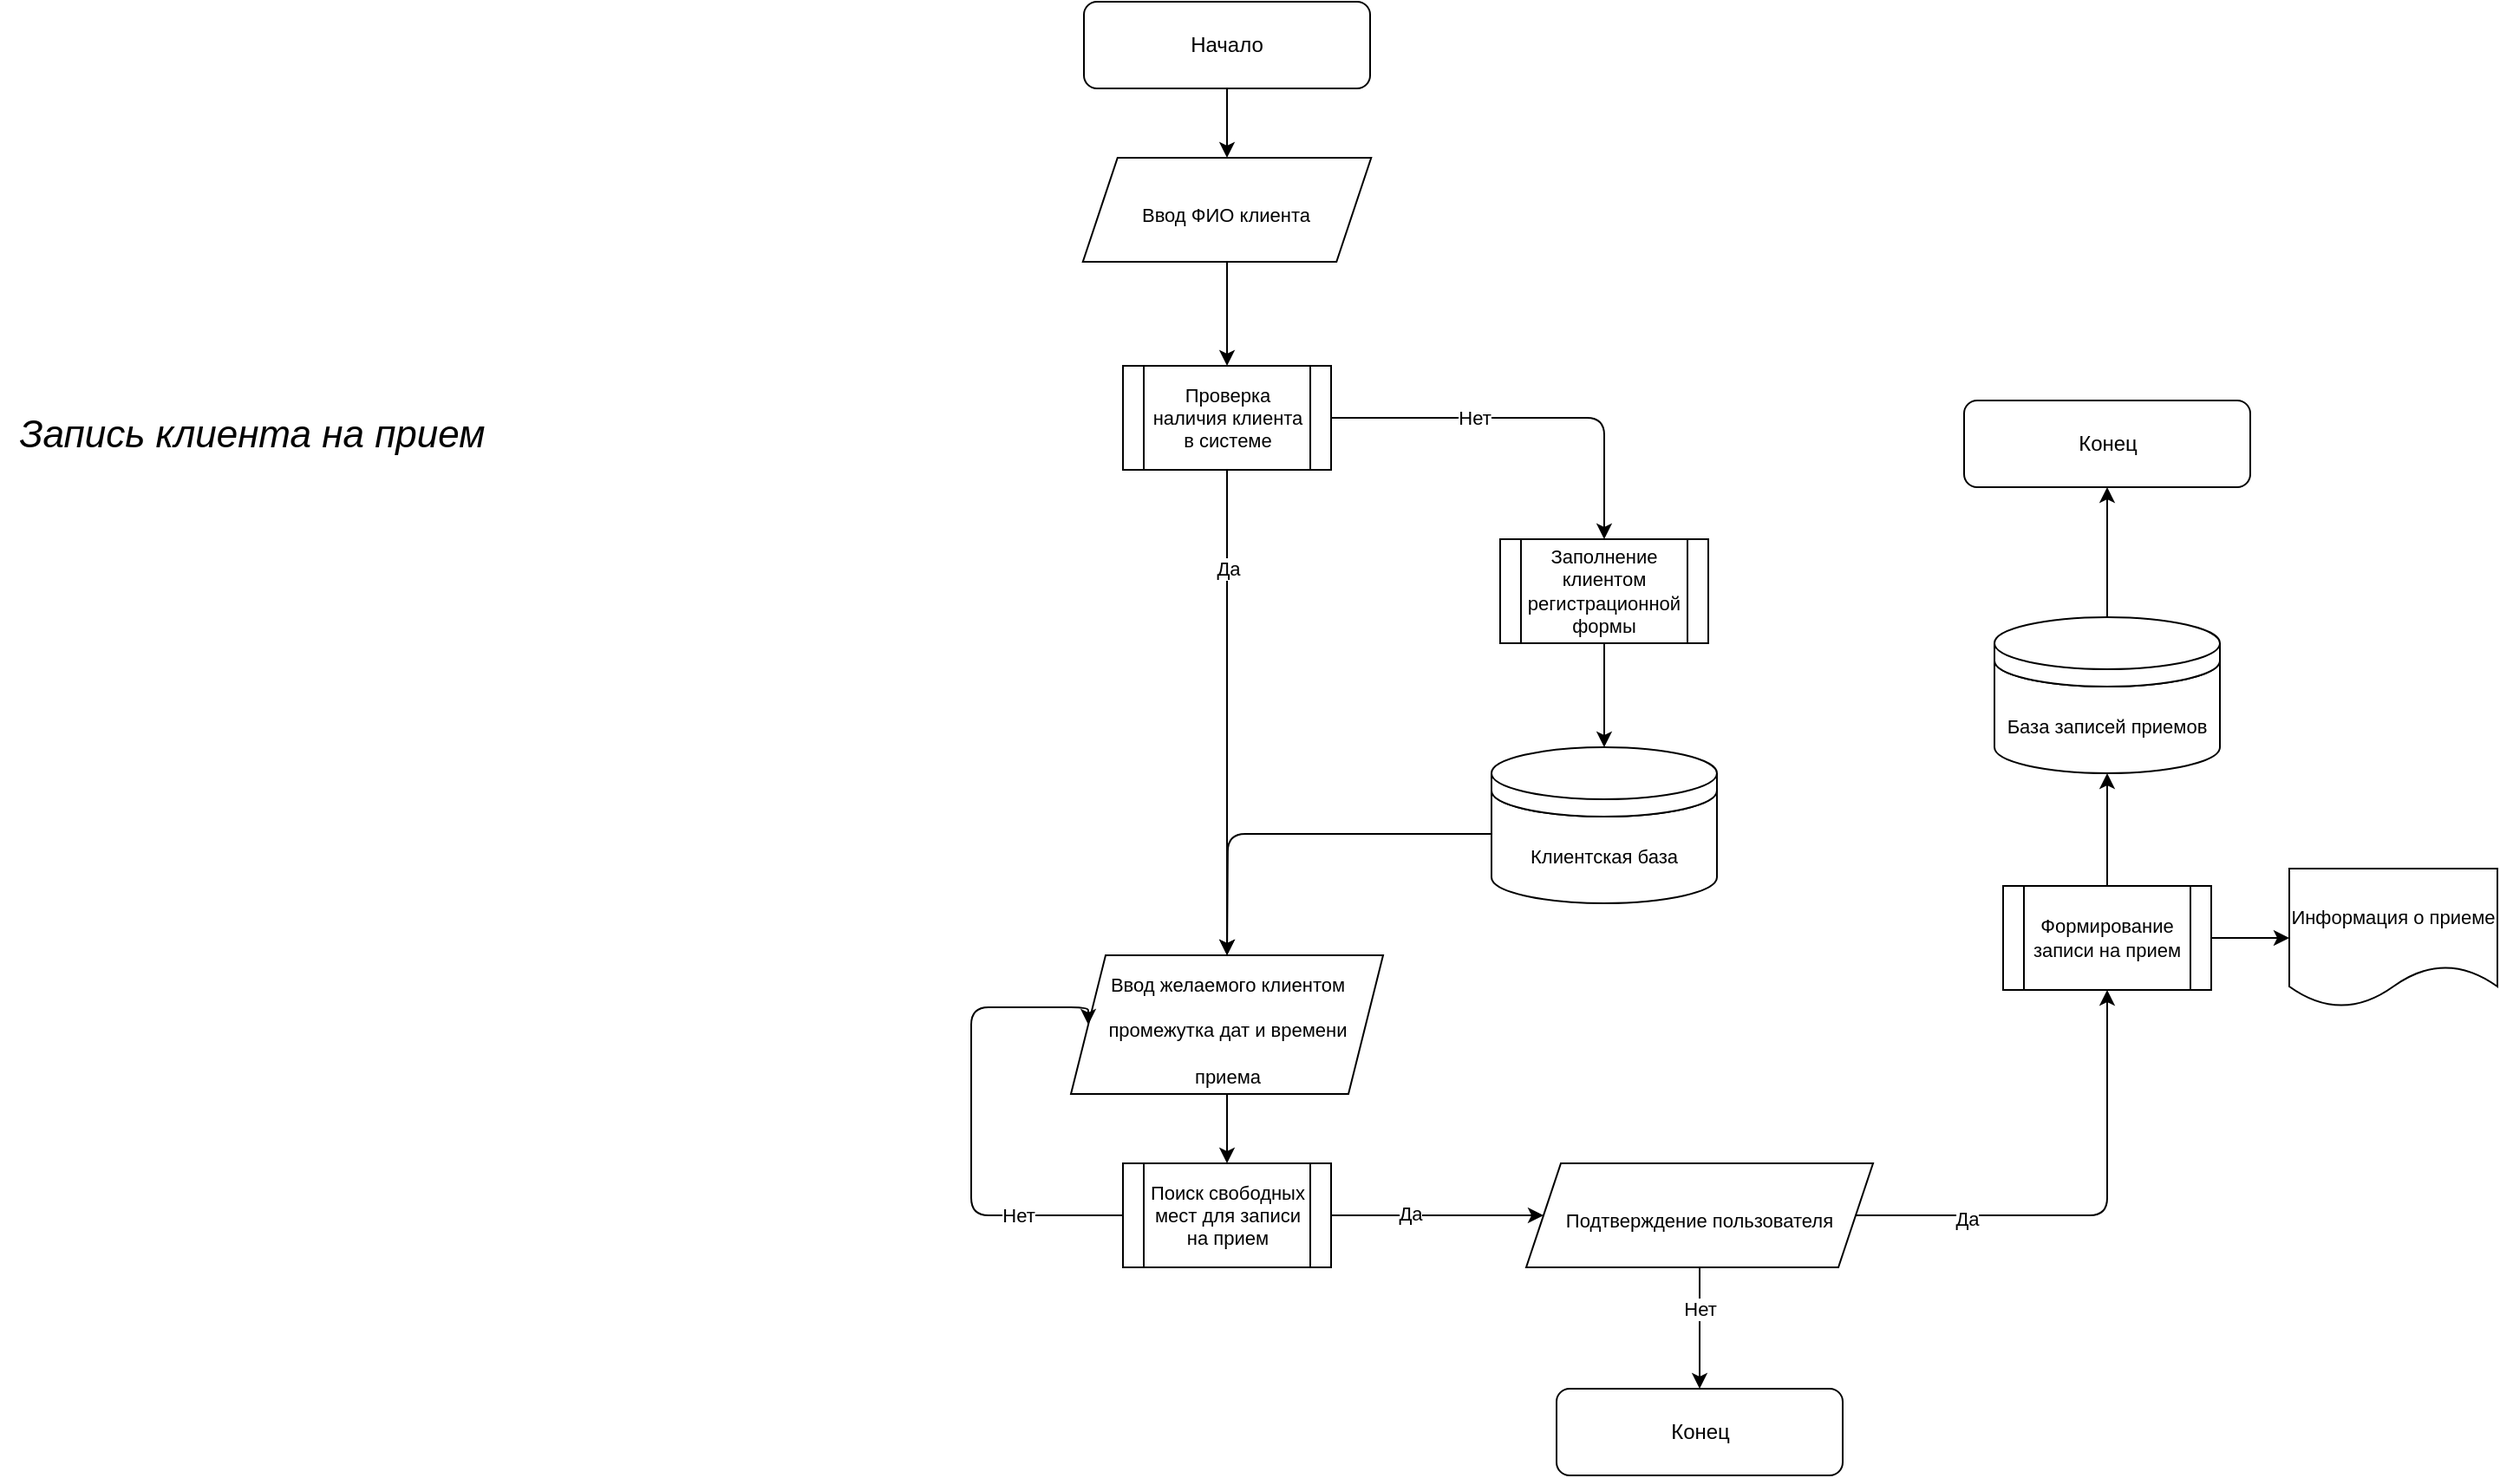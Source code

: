 <mxfile>
    <diagram id="RRAzaoYitpK-9rhb-ZoL" name="Page-1">
        <mxGraphModel dx="1979" dy="937" grid="1" gridSize="10" guides="1" tooltips="1" connect="1" arrows="1" fold="1" page="1" pageScale="1" pageWidth="850" pageHeight="1100" math="0" shadow="0">
            <root>
                <mxCell id="0"/>
                <mxCell id="1" parent="0"/>
                <mxCell id="184" style="edgeStyle=none;html=1;fontSize=11;" edge="1" parent="1" source="180" target="183">
                    <mxGeometry relative="1" as="geometry"/>
                </mxCell>
                <mxCell id="180" value="Начало" style="rounded=1;whiteSpace=wrap;html=1;" vertex="1" parent="1">
                    <mxGeometry x="425" y="150" width="165" height="50" as="geometry"/>
                </mxCell>
                <mxCell id="182" value="&lt;font style=&quot;font-size: 22px;&quot;&gt;&lt;i&gt;Запись клиента на прием&lt;/i&gt;&lt;/font&gt;" style="text;html=1;align=center;verticalAlign=middle;resizable=0;points=[];autosize=1;strokeColor=none;fillColor=none;" vertex="1" parent="1">
                    <mxGeometry x="-200" y="380" width="290" height="40" as="geometry"/>
                </mxCell>
                <mxCell id="186" style="edgeStyle=none;html=1;fontSize=11;" edge="1" parent="1" source="183" target="185">
                    <mxGeometry relative="1" as="geometry"/>
                </mxCell>
                <mxCell id="183" value="&lt;font style=&quot;font-size: 11px;&quot;&gt;Ввод ФИО клиента&lt;/font&gt;" style="shape=parallelogram;perimeter=parallelogramPerimeter;whiteSpace=wrap;html=1;fixedSize=1;fontSize=22;" vertex="1" parent="1">
                    <mxGeometry x="424.38" y="240" width="166.25" height="60" as="geometry"/>
                </mxCell>
                <mxCell id="196" style="edgeStyle=orthogonalEdgeStyle;html=1;fontSize=11;entryX=0.5;entryY=0;entryDx=0;entryDy=0;" edge="1" parent="1" source="185" target="194">
                    <mxGeometry relative="1" as="geometry">
                        <mxPoint x="651.87" y="390.0" as="targetPoint"/>
                    </mxGeometry>
                </mxCell>
                <mxCell id="197" value="Нет" style="edgeLabel;html=1;align=center;verticalAlign=middle;resizable=0;points=[];fontSize=11;" vertex="1" connectable="0" parent="196">
                    <mxGeometry x="0.237" y="-2" relative="1" as="geometry">
                        <mxPoint x="-58" y="-2" as="offset"/>
                    </mxGeometry>
                </mxCell>
                <mxCell id="200" style="edgeStyle=orthogonalEdgeStyle;html=1;fontSize=11;entryX=0.5;entryY=0;entryDx=0;entryDy=0;" edge="1" parent="1" source="185">
                    <mxGeometry relative="1" as="geometry">
                        <mxPoint x="507.51" y="700" as="targetPoint"/>
                        <Array as="points">
                            <mxPoint x="507" y="560"/>
                            <mxPoint x="508" y="720"/>
                        </Array>
                    </mxGeometry>
                </mxCell>
                <mxCell id="213" value="Да" style="edgeLabel;html=1;align=center;verticalAlign=middle;resizable=0;points=[];fontSize=11;" vertex="1" connectable="0" parent="200">
                    <mxGeometry x="-0.592" relative="1" as="geometry">
                        <mxPoint as="offset"/>
                    </mxGeometry>
                </mxCell>
                <mxCell id="185" value="Проверка наличия клиента в системе" style="shape=process;whiteSpace=wrap;html=1;backgroundOutline=1;fontSize=11;" vertex="1" parent="1">
                    <mxGeometry x="447.51" y="360" width="120" height="60" as="geometry"/>
                </mxCell>
                <mxCell id="189" value="" style="group" vertex="1" connectable="0" parent="1">
                    <mxGeometry x="659.99" y="580" width="130" height="90" as="geometry"/>
                </mxCell>
                <mxCell id="188" value="Клиентская база" style="shape=cylinder3;whiteSpace=wrap;html=1;boundedLbl=1;backgroundOutline=1;size=15;fontSize=11;" vertex="1" parent="189">
                    <mxGeometry y="10" width="130" height="80" as="geometry"/>
                </mxCell>
                <mxCell id="187" value="" style="shape=cylinder3;whiteSpace=wrap;html=1;boundedLbl=1;backgroundOutline=1;size=15;fontSize=11;" vertex="1" parent="189">
                    <mxGeometry width="130" height="40" as="geometry"/>
                </mxCell>
                <mxCell id="199" style="edgeStyle=orthogonalEdgeStyle;html=1;entryX=0.5;entryY=0;entryDx=0;entryDy=0;entryPerimeter=0;fontSize=11;" edge="1" parent="1" source="194" target="187">
                    <mxGeometry relative="1" as="geometry"/>
                </mxCell>
                <mxCell id="194" value="Заполнение клиентом регистрационной формы" style="shape=process;whiteSpace=wrap;html=1;backgroundOutline=1;fontSize=11;" vertex="1" parent="1">
                    <mxGeometry x="664.99" y="460" width="120" height="60" as="geometry"/>
                </mxCell>
                <mxCell id="202" style="edgeStyle=orthogonalEdgeStyle;html=1;fontSize=11;entryX=0.5;entryY=0;entryDx=0;entryDy=0;" edge="1" parent="1" source="188">
                    <mxGeometry relative="1" as="geometry">
                        <mxPoint x="507.51" y="700" as="targetPoint"/>
                    </mxGeometry>
                </mxCell>
                <mxCell id="207" style="edgeStyle=orthogonalEdgeStyle;html=1;entryX=0.5;entryY=0;entryDx=0;entryDy=0;fontSize=11;" edge="1" parent="1" source="205" target="206">
                    <mxGeometry relative="1" as="geometry"/>
                </mxCell>
                <mxCell id="205" value="&lt;span style=&quot;font-size: 11px;&quot;&gt;Ввод желаемого клиентом промежутка дат и времени приема&lt;/span&gt;" style="shape=parallelogram;perimeter=parallelogramPerimeter;whiteSpace=wrap;html=1;fixedSize=1;fontSize=22;" vertex="1" parent="1">
                    <mxGeometry x="417.5" y="700" width="180" height="80" as="geometry"/>
                </mxCell>
                <mxCell id="208" style="edgeStyle=orthogonalEdgeStyle;html=1;entryX=0;entryY=0.5;entryDx=0;entryDy=0;fontSize=11;" edge="1" parent="1" source="206" target="205">
                    <mxGeometry relative="1" as="geometry">
                        <Array as="points">
                            <mxPoint x="360" y="850"/>
                            <mxPoint x="360" y="730"/>
                        </Array>
                    </mxGeometry>
                </mxCell>
                <mxCell id="209" value="Нет" style="edgeLabel;html=1;align=center;verticalAlign=middle;resizable=0;points=[];fontSize=11;" vertex="1" connectable="0" parent="208">
                    <mxGeometry x="-0.575" relative="1" as="geometry">
                        <mxPoint as="offset"/>
                    </mxGeometry>
                </mxCell>
                <mxCell id="211" style="edgeStyle=orthogonalEdgeStyle;html=1;fontSize=11;" edge="1" parent="1" source="206">
                    <mxGeometry relative="1" as="geometry">
                        <mxPoint x="690" y="850" as="targetPoint"/>
                    </mxGeometry>
                </mxCell>
                <mxCell id="212" value="Да" style="edgeLabel;html=1;align=center;verticalAlign=middle;resizable=0;points=[];fontSize=11;" vertex="1" connectable="0" parent="211">
                    <mxGeometry x="-0.259" y="1" relative="1" as="geometry">
                        <mxPoint as="offset"/>
                    </mxGeometry>
                </mxCell>
                <mxCell id="206" value="Поиск свободных мест для записи на прием" style="shape=process;whiteSpace=wrap;html=1;backgroundOutline=1;fontSize=11;" vertex="1" parent="1">
                    <mxGeometry x="447.5" y="820" width="120" height="60" as="geometry"/>
                </mxCell>
                <mxCell id="218" style="edgeStyle=orthogonalEdgeStyle;html=1;fontSize=11;" edge="1" parent="1" source="214" target="217">
                    <mxGeometry relative="1" as="geometry"/>
                </mxCell>
                <mxCell id="219" value="Нет" style="edgeLabel;html=1;align=center;verticalAlign=middle;resizable=0;points=[];fontSize=11;" vertex="1" connectable="0" parent="218">
                    <mxGeometry x="-0.314" relative="1" as="geometry">
                        <mxPoint as="offset"/>
                    </mxGeometry>
                </mxCell>
                <mxCell id="221" style="edgeStyle=orthogonalEdgeStyle;html=1;fontSize=11;entryX=0.5;entryY=1;entryDx=0;entryDy=0;" edge="1" parent="1" source="214" target="227">
                    <mxGeometry relative="1" as="geometry">
                        <mxPoint x="1005" y="740" as="targetPoint"/>
                    </mxGeometry>
                </mxCell>
                <mxCell id="223" value="Да" style="edgeLabel;html=1;align=center;verticalAlign=middle;resizable=0;points=[];fontSize=11;" vertex="1" connectable="0" parent="221">
                    <mxGeometry x="-0.538" y="-2" relative="1" as="geometry">
                        <mxPoint as="offset"/>
                    </mxGeometry>
                </mxCell>
                <mxCell id="214" value="&lt;font style=&quot;font-size: 11px;&quot;&gt;Подтверждение пользователя&lt;/font&gt;" style="shape=parallelogram;perimeter=parallelogramPerimeter;whiteSpace=wrap;html=1;fixedSize=1;fontSize=22;" vertex="1" parent="1">
                    <mxGeometry x="680" y="820" width="200" height="60" as="geometry"/>
                </mxCell>
                <mxCell id="217" value="Конец" style="rounded=1;whiteSpace=wrap;html=1;" vertex="1" parent="1">
                    <mxGeometry x="697.5" y="950" width="165" height="50" as="geometry"/>
                </mxCell>
                <mxCell id="231" style="edgeStyle=orthogonalEdgeStyle;html=1;fontSize=11;" edge="1" parent="1" source="227" target="229">
                    <mxGeometry relative="1" as="geometry"/>
                </mxCell>
                <mxCell id="233" style="edgeStyle=orthogonalEdgeStyle;html=1;fontSize=11;" edge="1" parent="1" source="227" target="232">
                    <mxGeometry relative="1" as="geometry"/>
                </mxCell>
                <mxCell id="227" value="Формирование записи на прием" style="shape=process;whiteSpace=wrap;html=1;backgroundOutline=1;fontSize=11;" vertex="1" parent="1">
                    <mxGeometry x="955" y="660" width="120" height="60" as="geometry"/>
                </mxCell>
                <mxCell id="228" value="" style="group" vertex="1" connectable="0" parent="1">
                    <mxGeometry x="950" y="505" width="130" height="90" as="geometry"/>
                </mxCell>
                <mxCell id="229" value="База записей приемов" style="shape=cylinder3;whiteSpace=wrap;html=1;boundedLbl=1;backgroundOutline=1;size=15;fontSize=11;" vertex="1" parent="228">
                    <mxGeometry y="10" width="130" height="80" as="geometry"/>
                </mxCell>
                <mxCell id="230" value="" style="shape=cylinder3;whiteSpace=wrap;html=1;boundedLbl=1;backgroundOutline=1;size=15;fontSize=11;" vertex="1" parent="228">
                    <mxGeometry width="130" height="40" as="geometry"/>
                </mxCell>
                <mxCell id="232" value="Информация о приеме" style="shape=document;whiteSpace=wrap;html=1;boundedLbl=1;fontSize=11;" vertex="1" parent="1">
                    <mxGeometry x="1120" y="650" width="120" height="80" as="geometry"/>
                </mxCell>
                <mxCell id="234" value="Конец" style="rounded=1;whiteSpace=wrap;html=1;" vertex="1" parent="1">
                    <mxGeometry x="932.5" y="380" width="165" height="50" as="geometry"/>
                </mxCell>
                <mxCell id="235" style="edgeStyle=orthogonalEdgeStyle;html=1;fontSize=11;" edge="1" parent="1" source="230" target="234">
                    <mxGeometry relative="1" as="geometry"/>
                </mxCell>
            </root>
        </mxGraphModel>
    </diagram>
</mxfile>